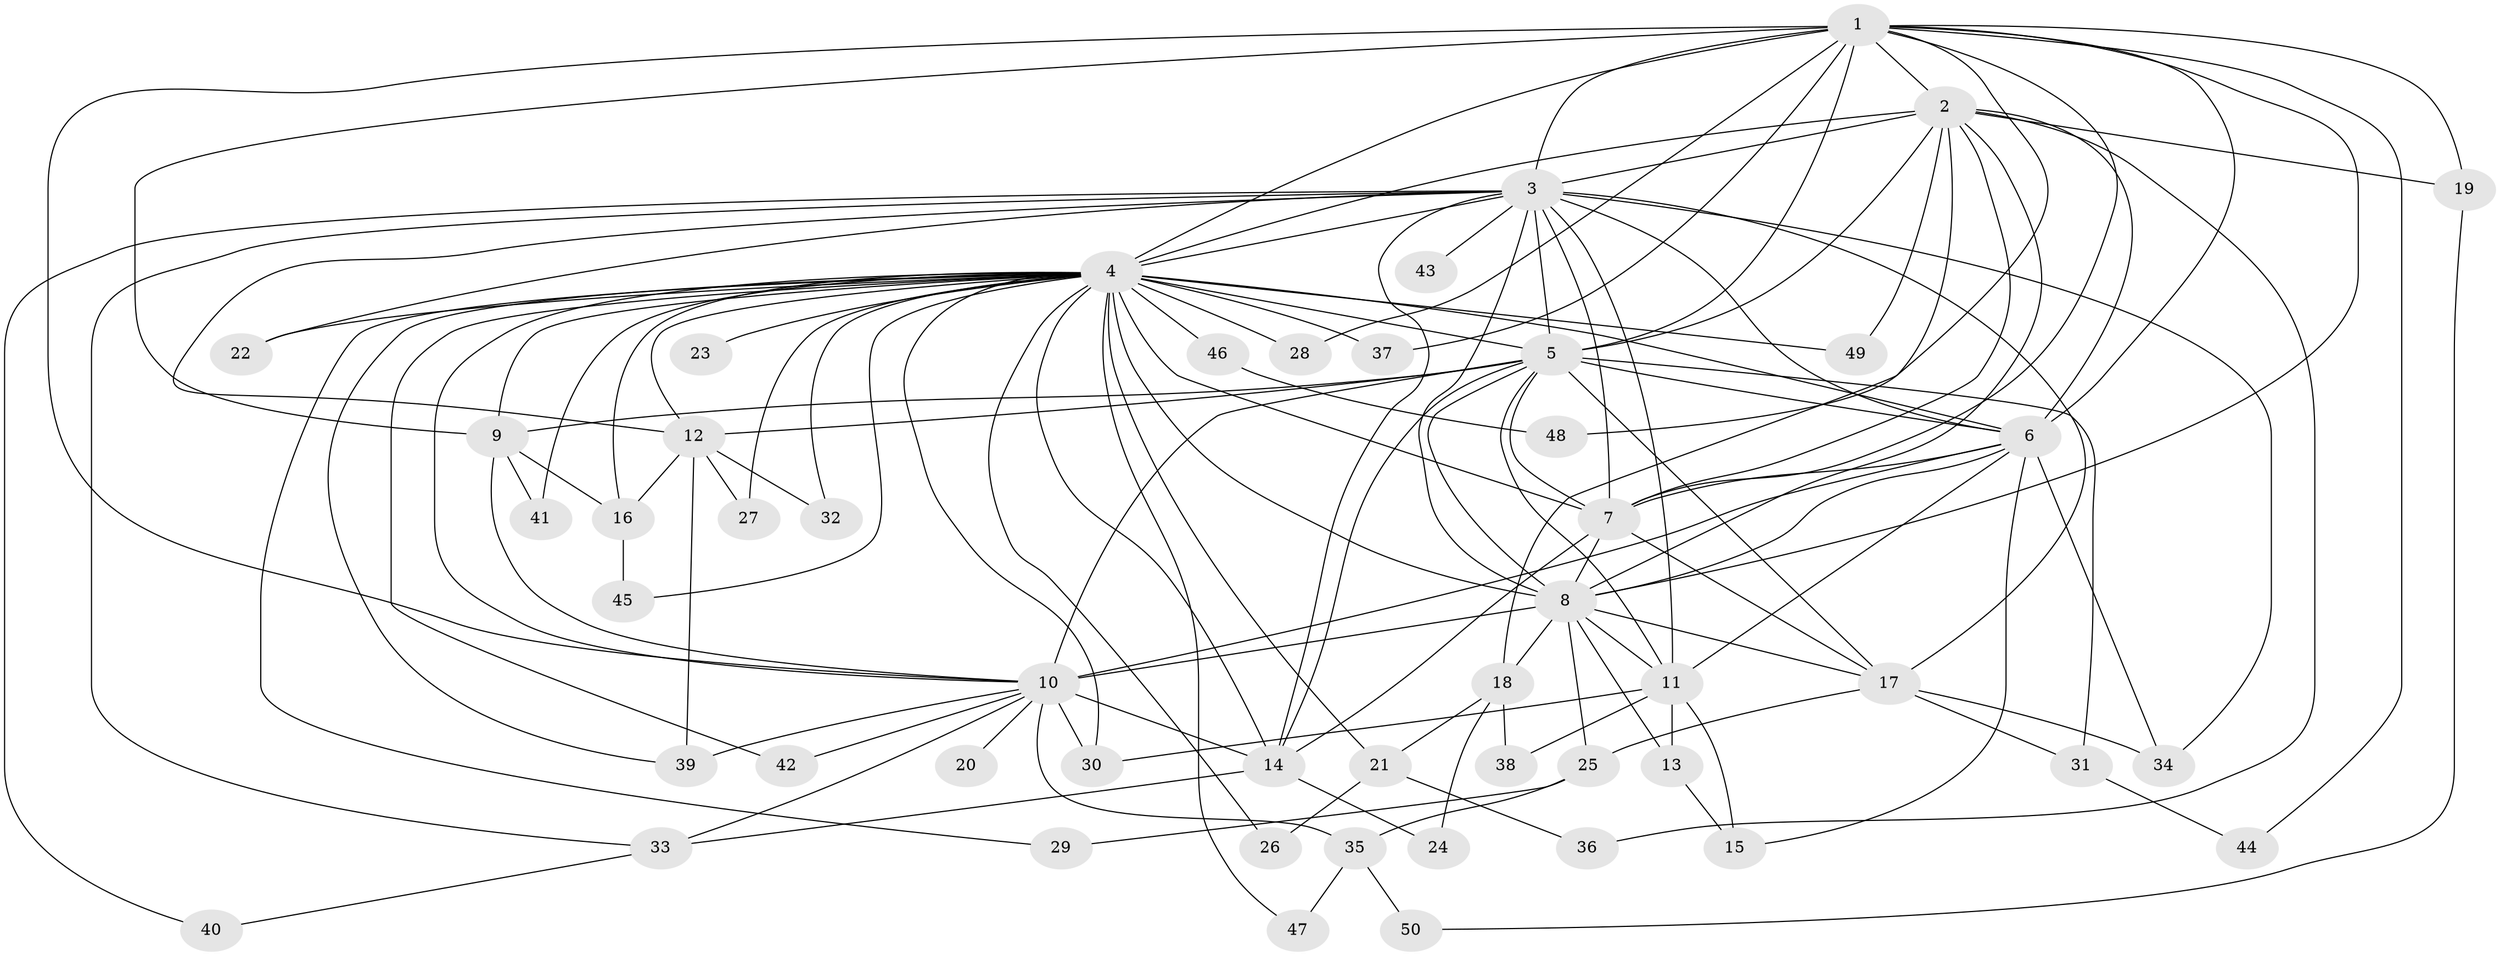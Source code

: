 // original degree distribution, {18: 0.020202020202020204, 14: 0.010101010101010102, 13: 0.010101010101010102, 40: 0.010101010101010102, 19: 0.010101010101010102, 17: 0.010101010101010102, 11: 0.010101010101010102, 33: 0.010101010101010102, 23: 0.010101010101010102, 6: 0.010101010101010102, 2: 0.5555555555555556, 4: 0.09090909090909091, 5: 0.06060606060606061, 3: 0.1717171717171717, 7: 0.010101010101010102}
// Generated by graph-tools (version 1.1) at 2025/34/03/09/25 02:34:38]
// undirected, 50 vertices, 127 edges
graph export_dot {
graph [start="1"]
  node [color=gray90,style=filled];
  1;
  2;
  3;
  4;
  5;
  6;
  7;
  8;
  9;
  10;
  11;
  12;
  13;
  14;
  15;
  16;
  17;
  18;
  19;
  20;
  21;
  22;
  23;
  24;
  25;
  26;
  27;
  28;
  29;
  30;
  31;
  32;
  33;
  34;
  35;
  36;
  37;
  38;
  39;
  40;
  41;
  42;
  43;
  44;
  45;
  46;
  47;
  48;
  49;
  50;
  1 -- 2 [weight=1.0];
  1 -- 3 [weight=1.0];
  1 -- 4 [weight=2.0];
  1 -- 5 [weight=2.0];
  1 -- 6 [weight=2.0];
  1 -- 7 [weight=1.0];
  1 -- 8 [weight=2.0];
  1 -- 9 [weight=1.0];
  1 -- 10 [weight=1.0];
  1 -- 19 [weight=1.0];
  1 -- 28 [weight=1.0];
  1 -- 37 [weight=1.0];
  1 -- 44 [weight=1.0];
  1 -- 48 [weight=1.0];
  2 -- 3 [weight=1.0];
  2 -- 4 [weight=2.0];
  2 -- 5 [weight=2.0];
  2 -- 6 [weight=1.0];
  2 -- 7 [weight=2.0];
  2 -- 8 [weight=1.0];
  2 -- 18 [weight=1.0];
  2 -- 19 [weight=1.0];
  2 -- 36 [weight=1.0];
  2 -- 49 [weight=1.0];
  3 -- 4 [weight=4.0];
  3 -- 5 [weight=3.0];
  3 -- 6 [weight=3.0];
  3 -- 7 [weight=10.0];
  3 -- 8 [weight=3.0];
  3 -- 11 [weight=1.0];
  3 -- 12 [weight=1.0];
  3 -- 14 [weight=1.0];
  3 -- 17 [weight=1.0];
  3 -- 22 [weight=1.0];
  3 -- 33 [weight=1.0];
  3 -- 34 [weight=1.0];
  3 -- 40 [weight=1.0];
  3 -- 43 [weight=1.0];
  4 -- 5 [weight=4.0];
  4 -- 6 [weight=2.0];
  4 -- 7 [weight=2.0];
  4 -- 8 [weight=3.0];
  4 -- 9 [weight=1.0];
  4 -- 10 [weight=5.0];
  4 -- 12 [weight=1.0];
  4 -- 14 [weight=1.0];
  4 -- 16 [weight=1.0];
  4 -- 21 [weight=1.0];
  4 -- 22 [weight=1.0];
  4 -- 23 [weight=1.0];
  4 -- 26 [weight=1.0];
  4 -- 27 [weight=1.0];
  4 -- 28 [weight=1.0];
  4 -- 29 [weight=1.0];
  4 -- 30 [weight=1.0];
  4 -- 32 [weight=1.0];
  4 -- 37 [weight=1.0];
  4 -- 39 [weight=1.0];
  4 -- 41 [weight=1.0];
  4 -- 42 [weight=1.0];
  4 -- 45 [weight=1.0];
  4 -- 46 [weight=1.0];
  4 -- 47 [weight=1.0];
  4 -- 49 [weight=1.0];
  5 -- 6 [weight=3.0];
  5 -- 7 [weight=3.0];
  5 -- 8 [weight=2.0];
  5 -- 9 [weight=2.0];
  5 -- 10 [weight=21.0];
  5 -- 11 [weight=1.0];
  5 -- 12 [weight=2.0];
  5 -- 14 [weight=1.0];
  5 -- 17 [weight=1.0];
  5 -- 31 [weight=1.0];
  6 -- 7 [weight=1.0];
  6 -- 8 [weight=1.0];
  6 -- 10 [weight=1.0];
  6 -- 11 [weight=1.0];
  6 -- 15 [weight=1.0];
  6 -- 34 [weight=1.0];
  7 -- 8 [weight=1.0];
  7 -- 14 [weight=1.0];
  7 -- 17 [weight=1.0];
  8 -- 10 [weight=1.0];
  8 -- 11 [weight=1.0];
  8 -- 13 [weight=1.0];
  8 -- 17 [weight=1.0];
  8 -- 18 [weight=1.0];
  8 -- 25 [weight=1.0];
  9 -- 10 [weight=1.0];
  9 -- 16 [weight=1.0];
  9 -- 41 [weight=1.0];
  10 -- 14 [weight=2.0];
  10 -- 20 [weight=2.0];
  10 -- 30 [weight=1.0];
  10 -- 33 [weight=1.0];
  10 -- 35 [weight=1.0];
  10 -- 39 [weight=1.0];
  10 -- 42 [weight=1.0];
  11 -- 13 [weight=1.0];
  11 -- 15 [weight=1.0];
  11 -- 30 [weight=1.0];
  11 -- 38 [weight=1.0];
  12 -- 16 [weight=1.0];
  12 -- 27 [weight=1.0];
  12 -- 32 [weight=1.0];
  12 -- 39 [weight=1.0];
  13 -- 15 [weight=1.0];
  14 -- 24 [weight=1.0];
  14 -- 33 [weight=1.0];
  16 -- 45 [weight=1.0];
  17 -- 25 [weight=1.0];
  17 -- 31 [weight=1.0];
  17 -- 34 [weight=1.0];
  18 -- 21 [weight=1.0];
  18 -- 24 [weight=1.0];
  18 -- 38 [weight=1.0];
  19 -- 50 [weight=1.0];
  21 -- 26 [weight=1.0];
  21 -- 36 [weight=1.0];
  25 -- 29 [weight=1.0];
  25 -- 35 [weight=1.0];
  31 -- 44 [weight=1.0];
  33 -- 40 [weight=1.0];
  35 -- 47 [weight=1.0];
  35 -- 50 [weight=1.0];
  46 -- 48 [weight=1.0];
}
